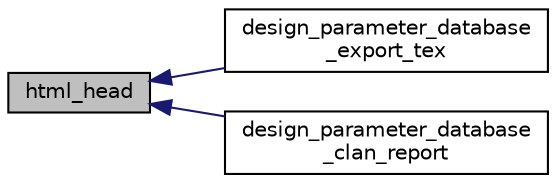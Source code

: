 digraph "html_head"
{
  edge [fontname="Helvetica",fontsize="10",labelfontname="Helvetica",labelfontsize="10"];
  node [fontname="Helvetica",fontsize="10",shape=record];
  rankdir="LR";
  Node2521 [label="html_head",height=0.2,width=0.4,color="black", fillcolor="grey75", style="filled", fontcolor="black"];
  Node2521 -> Node2522 [dir="back",color="midnightblue",fontsize="10",style="solid",fontname="Helvetica"];
  Node2522 [label="design_parameter_database\l_export_tex",height=0.2,width=0.4,color="black", fillcolor="white", style="filled",URL="$d9/d60/discreta_8h.html#a075808c1cf57d126d15a0d7794716de7"];
  Node2521 -> Node2523 [dir="back",color="midnightblue",fontsize="10",style="solid",fontname="Helvetica"];
  Node2523 [label="design_parameter_database\l_clan_report",height=0.2,width=0.4,color="black", fillcolor="white", style="filled",URL="$d9/d60/discreta_8h.html#a744595779bda605193b61d01d79ad981"];
}
